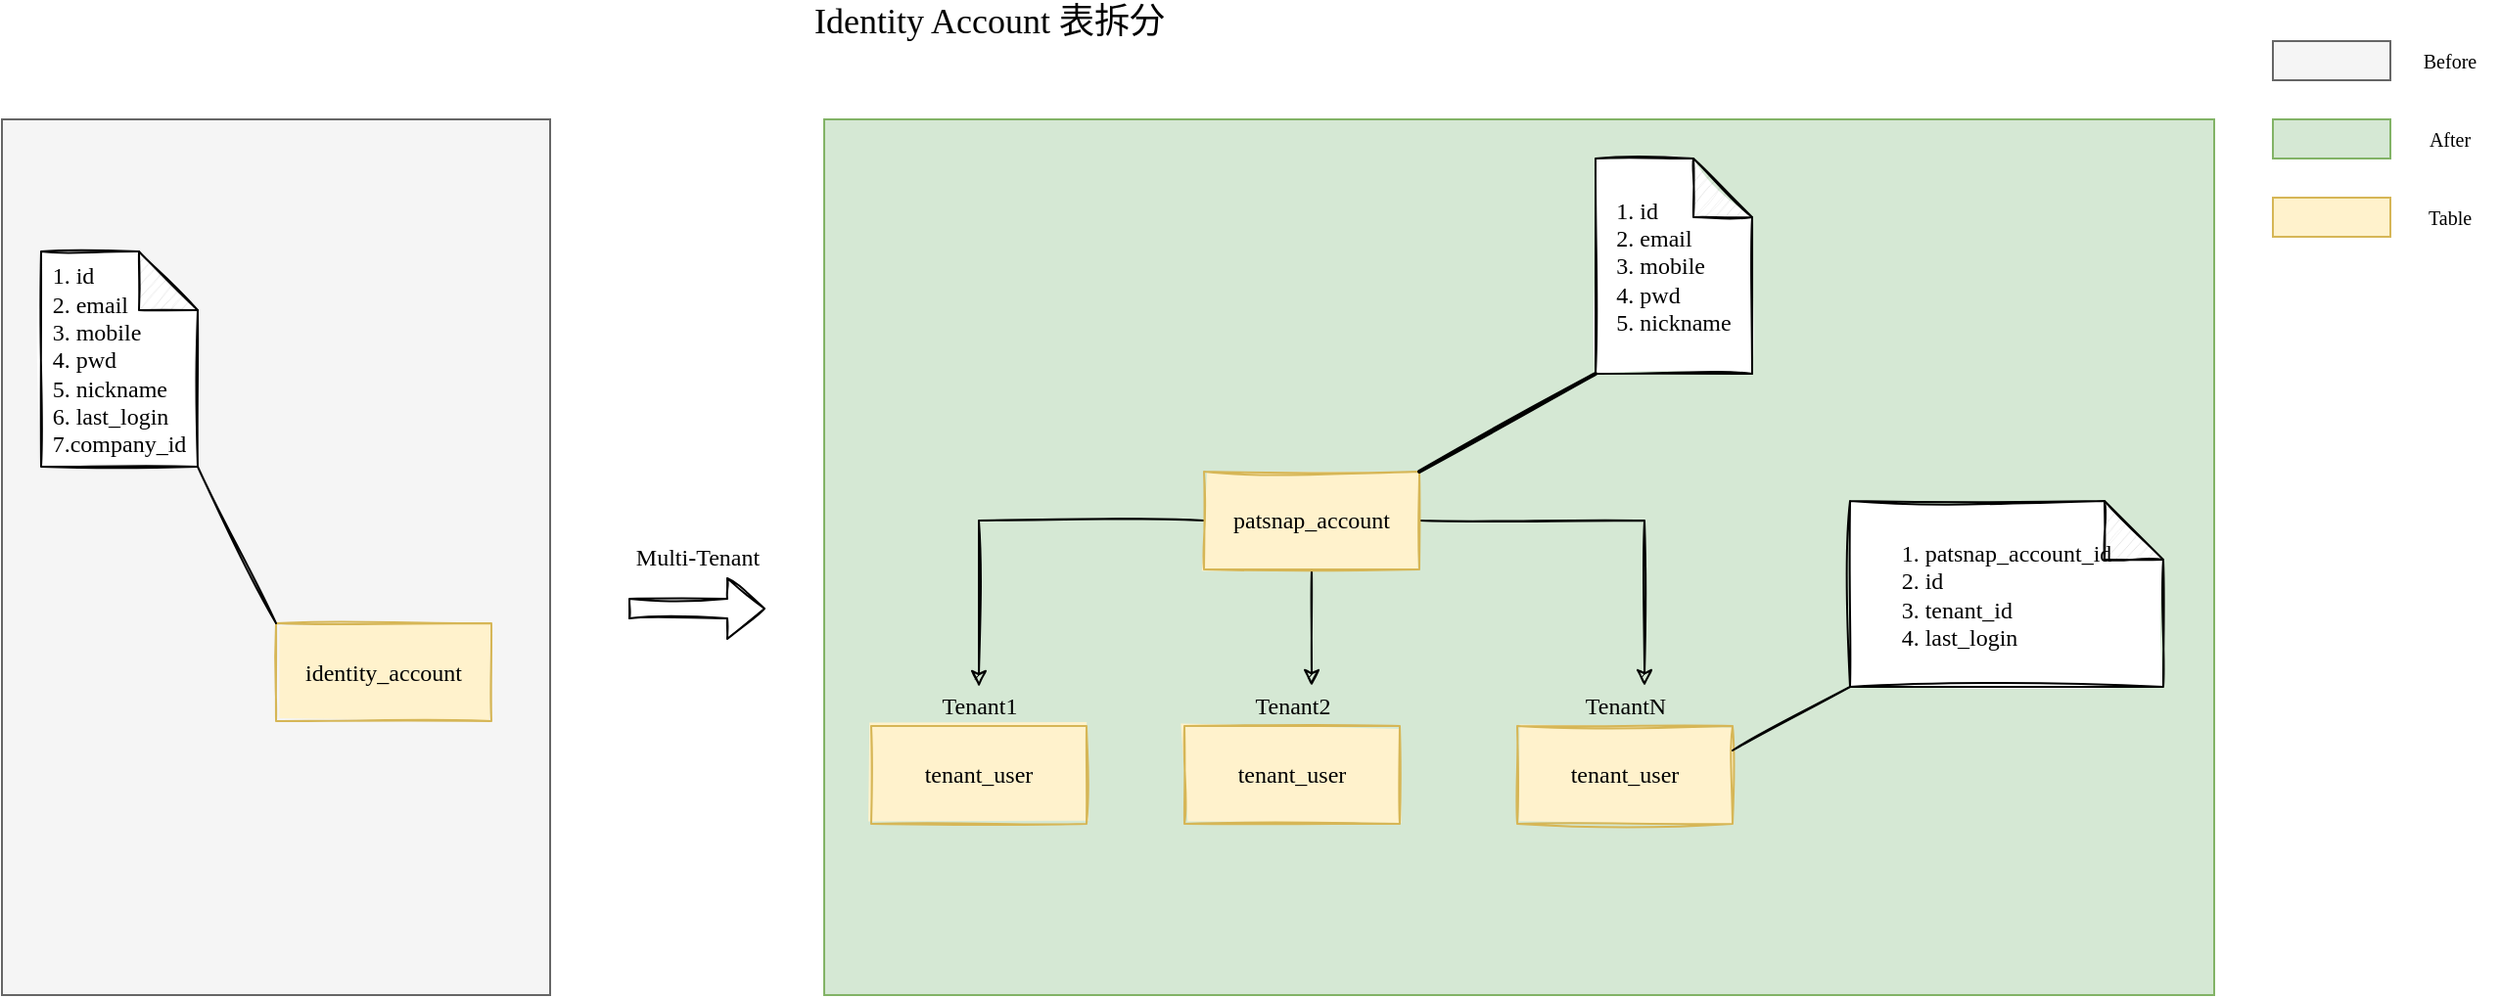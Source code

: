<mxfile version="19.0.3" type="github" pages="2">
  <diagram id="HS0wQoJ3kTfo8EUwEemg" name="Page-1">
    <mxGraphModel dx="1186" dy="623" grid="1" gridSize="10" guides="1" tooltips="1" connect="1" arrows="1" fold="1" page="1" pageScale="1" pageWidth="827" pageHeight="1169" math="0" shadow="0">
      <root>
        <mxCell id="0" />
        <mxCell id="1" parent="0" />
        <mxCell id="h4840edSX-A7vX6KZRWL-10" value="" style="rounded=0;whiteSpace=wrap;html=1;fillColor=#d5e8d4;strokeColor=#82b366;" vertex="1" parent="1">
          <mxGeometry x="780" y="180" width="710" height="447.5" as="geometry" />
        </mxCell>
        <mxCell id="h4840edSX-A7vX6KZRWL-8" value="" style="rounded=0;whiteSpace=wrap;html=1;fillColor=#f5f5f5;strokeColor=#666666;fontColor=#333333;" vertex="1" parent="1">
          <mxGeometry x="360" y="180" width="280" height="447.5" as="geometry" />
        </mxCell>
        <mxCell id="FQJNMX1grYCMUF250okw-8" style="edgeStyle=orthogonalEdgeStyle;rounded=0;orthogonalLoop=1;jettySize=auto;html=1;fontFamily=Comic Sans MS;sketch=1;" parent="1" source="FQJNMX1grYCMUF250okw-1" target="FQJNMX1grYCMUF250okw-3" edge="1">
          <mxGeometry relative="1" as="geometry" />
        </mxCell>
        <mxCell id="FQJNMX1grYCMUF250okw-9" style="edgeStyle=orthogonalEdgeStyle;rounded=0;orthogonalLoop=1;jettySize=auto;html=1;entryX=0.667;entryY=-0.025;entryDx=0;entryDy=0;entryPerimeter=0;fontFamily=Comic Sans MS;sketch=1;" parent="1" source="FQJNMX1grYCMUF250okw-1" target="FQJNMX1grYCMUF250okw-5" edge="1">
          <mxGeometry relative="1" as="geometry" />
        </mxCell>
        <mxCell id="FQJNMX1grYCMUF250okw-10" style="edgeStyle=orthogonalEdgeStyle;rounded=0;orthogonalLoop=1;jettySize=auto;html=1;entryX=0.667;entryY=-0.025;entryDx=0;entryDy=0;entryPerimeter=0;fontFamily=Comic Sans MS;sketch=1;" parent="1" source="FQJNMX1grYCMUF250okw-1" target="FQJNMX1grYCMUF250okw-7" edge="1">
          <mxGeometry relative="1" as="geometry" />
        </mxCell>
        <mxCell id="FQJNMX1grYCMUF250okw-1" value="&lt;span style=&quot;font-family: &amp;quot;Comic Sans MS&amp;quot;;&quot;&gt;patsnap_account&lt;/span&gt;" style="whiteSpace=wrap;html=1;sketch=1;fillColor=#fff2cc;strokeColor=#d6b656;fillStyle=solid;" parent="1" vertex="1">
          <mxGeometry x="974" y="360" width="110" height="50" as="geometry" />
        </mxCell>
        <mxCell id="FQJNMX1grYCMUF250okw-2" value="&lt;span style=&quot;font-family: &amp;quot;Comic Sans MS&amp;quot;;&quot;&gt;tenant_user&lt;/span&gt;" style="whiteSpace=wrap;html=1;sketch=1;fillColor=#fff2cc;strokeColor=#d6b656;fillStyle=solid;" parent="1" vertex="1">
          <mxGeometry x="804" y="490" width="110" height="50" as="geometry" />
        </mxCell>
        <mxCell id="FQJNMX1grYCMUF250okw-3" value="Tenant1" style="text;html=1;align=center;verticalAlign=middle;resizable=0;points=[];autosize=1;strokeColor=none;fillColor=none;fontFamily=Comic Sans MS;" parent="1" vertex="1">
          <mxGeometry x="829" y="470" width="60" height="20" as="geometry" />
        </mxCell>
        <mxCell id="FQJNMX1grYCMUF250okw-4" value="&lt;span style=&quot;font-family: &amp;quot;Comic Sans MS&amp;quot;;&quot;&gt;tenant_user&lt;/span&gt;" style="whiteSpace=wrap;html=1;sketch=1;fillColor=#fff2cc;strokeColor=#d6b656;fillStyle=solid;" parent="1" vertex="1">
          <mxGeometry x="964" y="490" width="110" height="50" as="geometry" />
        </mxCell>
        <mxCell id="FQJNMX1grYCMUF250okw-5" value="Tenant2" style="text;html=1;align=center;verticalAlign=middle;resizable=0;points=[];autosize=1;strokeColor=none;fillColor=none;fontFamily=Comic Sans MS;" parent="1" vertex="1">
          <mxGeometry x="989" y="470" width="60" height="20" as="geometry" />
        </mxCell>
        <mxCell id="FQJNMX1grYCMUF250okw-6" value="&lt;span style=&quot;font-family: &amp;quot;Comic Sans MS&amp;quot;;&quot;&gt;tenant_user&lt;/span&gt;" style="whiteSpace=wrap;html=1;sketch=1;fillColor=#fff2cc;strokeColor=#d6b656;fillStyle=solid;" parent="1" vertex="1">
          <mxGeometry x="1134" y="490" width="110" height="50" as="geometry" />
        </mxCell>
        <mxCell id="FQJNMX1grYCMUF250okw-7" value="TenantN" style="text;html=1;align=center;verticalAlign=middle;resizable=0;points=[];autosize=1;strokeColor=none;fillColor=none;fontFamily=Comic Sans MS;" parent="1" vertex="1">
          <mxGeometry x="1159" y="470" width="60" height="20" as="geometry" />
        </mxCell>
        <mxCell id="FQJNMX1grYCMUF250okw-11" value="&lt;div style=&quot;text-align: left;&quot;&gt;&lt;span style=&quot;background-color: initial;&quot;&gt;1. id&lt;/span&gt;&lt;/div&gt;&lt;div style=&quot;text-align: left;&quot;&gt;&lt;span style=&quot;background-color: initial;&quot;&gt;2. email&lt;/span&gt;&lt;/div&gt;&lt;div style=&quot;text-align: left;&quot;&gt;&lt;span style=&quot;background-color: initial;&quot;&gt;3. mobile&lt;/span&gt;&lt;/div&gt;&lt;div style=&quot;text-align: left;&quot;&gt;&lt;span style=&quot;background-color: initial;&quot;&gt;4. pwd&lt;/span&gt;&lt;/div&gt;&lt;div style=&quot;text-align: left;&quot;&gt;&lt;span style=&quot;background-color: initial;&quot;&gt;5. nickname&lt;/span&gt;&lt;/div&gt;" style="shape=note;whiteSpace=wrap;html=1;backgroundOutline=1;darkOpacity=0.05;sketch=1;fontFamily=Comic Sans MS;" parent="1" vertex="1">
          <mxGeometry x="1174" y="200" width="80" height="110" as="geometry" />
        </mxCell>
        <mxCell id="FQJNMX1grYCMUF250okw-12" value="&lt;div style=&quot;text-align: left;&quot;&gt;&lt;span style=&quot;background-color: initial;&quot;&gt;1.&amp;nbsp;&lt;/span&gt;&lt;span style=&quot;background-color: initial;&quot;&gt;patsnap_account_id&lt;/span&gt;&lt;/div&gt;&lt;div style=&quot;text-align: left;&quot;&gt;&lt;span style=&quot;background-color: initial;&quot;&gt;2. id&lt;/span&gt;&lt;/div&gt;&lt;div style=&quot;text-align: left;&quot;&gt;&lt;span style=&quot;background-color: initial;&quot;&gt;3. tenant_id&lt;/span&gt;&lt;/div&gt;&lt;div style=&quot;text-align: left;&quot;&gt;&lt;span style=&quot;background-color: initial;&quot;&gt;4. last_login&lt;/span&gt;&lt;/div&gt;" style="shape=note;whiteSpace=wrap;html=1;backgroundOutline=1;darkOpacity=0.05;sketch=1;fontFamily=Comic Sans MS;" parent="1" vertex="1">
          <mxGeometry x="1304" y="375" width="160" height="95" as="geometry" />
        </mxCell>
        <mxCell id="FQJNMX1grYCMUF250okw-14" value="" style="endArrow=none;html=1;strokeWidth=2;rounded=0;fontFamily=Comic Sans MS;entryX=1;entryY=0;entryDx=0;entryDy=0;exitX=0;exitY=1;exitDx=0;exitDy=0;exitPerimeter=0;sketch=1;" parent="1" source="FQJNMX1grYCMUF250okw-11" target="FQJNMX1grYCMUF250okw-1" edge="1">
          <mxGeometry width="50" height="50" relative="1" as="geometry">
            <mxPoint x="1034" y="500" as="sourcePoint" />
            <mxPoint x="1084" y="450" as="targetPoint" />
          </mxGeometry>
        </mxCell>
        <mxCell id="FQJNMX1grYCMUF250okw-15" value="" style="endArrow=none;html=1;rounded=0;fontFamily=Comic Sans MS;entryX=0;entryY=1;entryDx=0;entryDy=0;entryPerimeter=0;exitX=1;exitY=0.25;exitDx=0;exitDy=0;sketch=1;" parent="1" source="FQJNMX1grYCMUF250okw-6" target="FQJNMX1grYCMUF250okw-12" edge="1">
          <mxGeometry width="50" height="50" relative="1" as="geometry">
            <mxPoint x="774" y="530" as="sourcePoint" />
            <mxPoint x="1084" y="450" as="targetPoint" />
          </mxGeometry>
        </mxCell>
        <mxCell id="h4840edSX-A7vX6KZRWL-3" value="&lt;span style=&quot;font-family: &amp;quot;Comic Sans MS&amp;quot;;&quot;&gt;identity_account&lt;/span&gt;" style="whiteSpace=wrap;html=1;sketch=1;fillColor=#fff2cc;strokeColor=#d6b656;fillStyle=solid;" vertex="1" parent="1">
          <mxGeometry x="500" y="437.5" width="110" height="50" as="geometry" />
        </mxCell>
        <mxCell id="h4840edSX-A7vX6KZRWL-4" value="&lt;div style=&quot;text-align: left;&quot;&gt;&lt;span style=&quot;background-color: initial;&quot;&gt;1. id&lt;/span&gt;&lt;/div&gt;&lt;div style=&quot;text-align: left;&quot;&gt;&lt;span style=&quot;background-color: initial;&quot;&gt;2. email&lt;/span&gt;&lt;/div&gt;&lt;div style=&quot;text-align: left;&quot;&gt;&lt;span style=&quot;background-color: initial;&quot;&gt;3. mobile&lt;/span&gt;&lt;/div&gt;&lt;div style=&quot;text-align: left;&quot;&gt;&lt;span style=&quot;background-color: initial;&quot;&gt;4. pwd&lt;/span&gt;&lt;/div&gt;&lt;div style=&quot;text-align: left;&quot;&gt;&lt;span style=&quot;background-color: initial;&quot;&gt;5. nickname&lt;/span&gt;&lt;/div&gt;&lt;div style=&quot;text-align: left;&quot;&gt;&lt;span style=&quot;background-color: initial;&quot;&gt;6. last_login&lt;/span&gt;&lt;/div&gt;&lt;div style=&quot;text-align: left;&quot;&gt;&lt;span style=&quot;background-color: initial;&quot;&gt;7.company_id&lt;/span&gt;&lt;/div&gt;" style="shape=note;whiteSpace=wrap;html=1;backgroundOutline=1;darkOpacity=0.05;sketch=1;fontFamily=Comic Sans MS;" vertex="1" parent="1">
          <mxGeometry x="380" y="247.5" width="80" height="110" as="geometry" />
        </mxCell>
        <mxCell id="h4840edSX-A7vX6KZRWL-5" value="" style="endArrow=none;html=1;rounded=0;fontFamily=Comic Sans MS;entryX=1;entryY=1;entryDx=0;entryDy=0;entryPerimeter=0;exitX=0;exitY=0;exitDx=0;exitDy=0;sketch=1;" edge="1" parent="1" source="h4840edSX-A7vX6KZRWL-3" target="h4840edSX-A7vX6KZRWL-4">
          <mxGeometry width="50" height="50" relative="1" as="geometry">
            <mxPoint x="560" y="427.5" as="sourcePoint" />
            <mxPoint x="620" y="395" as="targetPoint" />
          </mxGeometry>
        </mxCell>
        <mxCell id="h4840edSX-A7vX6KZRWL-6" value="" style="shape=flexArrow;endArrow=classic;html=1;rounded=0;sketch=1;" edge="1" parent="1">
          <mxGeometry width="50" height="50" relative="1" as="geometry">
            <mxPoint x="680" y="430" as="sourcePoint" />
            <mxPoint x="750" y="430" as="targetPoint" />
          </mxGeometry>
        </mxCell>
        <mxCell id="h4840edSX-A7vX6KZRWL-12" value="&lt;font face=&quot;Comic Sans MS&quot;&gt;Multi-Tenant&lt;/font&gt;" style="text;html=1;align=center;verticalAlign=middle;resizable=0;points=[];autosize=1;strokeColor=none;fillColor=none;" vertex="1" parent="1">
          <mxGeometry x="670" y="393.75" width="90" height="20" as="geometry" />
        </mxCell>
        <mxCell id="bHPeZ8qPezho1J0pAmP7-1" value="&lt;font style=&quot;font-size: 18px;&quot;&gt;Identity Account 表拆分&lt;/font&gt;" style="text;html=1;align=center;verticalAlign=middle;resizable=0;points=[];autosize=1;strokeColor=none;fillColor=none;fontFamily=Comic Sans MS;" vertex="1" parent="1">
          <mxGeometry x="754" y="120" width="220" height="20" as="geometry" />
        </mxCell>
        <mxCell id="NgmRl63EidL6zqDe2egT-1" value="" style="rounded=0;whiteSpace=wrap;html=1;fontFamily=Comic Sans MS;fontSize=10;fillColor=#d5e8d4;strokeColor=#82b366;" vertex="1" parent="1">
          <mxGeometry x="1520" y="180" width="60" height="20" as="geometry" />
        </mxCell>
        <mxCell id="NgmRl63EidL6zqDe2egT-2" value="" style="rounded=0;whiteSpace=wrap;html=1;fontFamily=Comic Sans MS;fontSize=10;fillColor=#f5f5f5;strokeColor=#666666;fontColor=#333333;" vertex="1" parent="1">
          <mxGeometry x="1520" y="140" width="60" height="20" as="geometry" />
        </mxCell>
        <mxCell id="NgmRl63EidL6zqDe2egT-3" value="" style="rounded=0;whiteSpace=wrap;html=1;fontFamily=Comic Sans MS;fontSize=10;fillColor=#fff2cc;strokeColor=#d6b656;" vertex="1" parent="1">
          <mxGeometry x="1520" y="220" width="60" height="20" as="geometry" />
        </mxCell>
        <mxCell id="NgmRl63EidL6zqDe2egT-4" value="Before" style="text;html=1;align=center;verticalAlign=middle;resizable=0;points=[];autosize=1;strokeColor=none;fillColor=none;fontSize=10;fontFamily=Comic Sans MS;" vertex="1" parent="1">
          <mxGeometry x="1585" y="140" width="50" height="20" as="geometry" />
        </mxCell>
        <mxCell id="NgmRl63EidL6zqDe2egT-6" value="After" style="text;html=1;align=center;verticalAlign=middle;resizable=0;points=[];autosize=1;strokeColor=none;fillColor=none;fontSize=10;fontFamily=Comic Sans MS;" vertex="1" parent="1">
          <mxGeometry x="1585" y="180" width="50" height="20" as="geometry" />
        </mxCell>
        <mxCell id="NgmRl63EidL6zqDe2egT-7" value="Table" style="text;html=1;align=center;verticalAlign=middle;resizable=0;points=[];autosize=1;strokeColor=none;fillColor=none;fontSize=10;fontFamily=Comic Sans MS;" vertex="1" parent="1">
          <mxGeometry x="1585" y="220" width="50" height="20" as="geometry" />
        </mxCell>
      </root>
    </mxGraphModel>
  </diagram>
  <diagram id="jLfUoySHAl5AV9KpCd5u" name="Page-2">
    <mxGraphModel dx="920" dy="623" grid="1" gridSize="10" guides="1" tooltips="1" connect="1" arrows="1" fold="1" page="1" pageScale="1" pageWidth="827" pageHeight="1169" math="0" shadow="0">
      <root>
        <mxCell id="0" />
        <mxCell id="1" parent="0" />
        <mxCell id="Ctjfz6E3C_8CAc5TIEOn-2" value="" style="rounded=0;whiteSpace=wrap;html=1;fillStyle=solid;fontFamily=Comic Sans MS;fontSize=10;fillColor=default;" vertex="1" parent="1">
          <mxGeometry x="777.5" y="151" width="612.5" height="930" as="geometry" />
        </mxCell>
        <mxCell id="Ctjfz6E3C_8CAc5TIEOn-1" value="" style="rounded=0;whiteSpace=wrap;html=1;fillStyle=solid;fontFamily=Comic Sans MS;fontSize=10;fillColor=default;" vertex="1" parent="1">
          <mxGeometry x="10" y="320" width="640" height="580" as="geometry" />
        </mxCell>
        <mxCell id="3neiedSfOhpBUjfjLAKO-6" value="&lt;span style=&quot;font-family: &amp;quot;Comic Sans MS&amp;quot;;&quot;&gt;patsnap_account&lt;/span&gt;" style="whiteSpace=wrap;html=1;sketch=1;fillColor=#f8cecc;strokeColor=#b85450;fillStyle=solid;" vertex="1" parent="1">
          <mxGeometry x="989" y="350" width="110" height="50" as="geometry" />
        </mxCell>
        <mxCell id="3neiedSfOhpBUjfjLAKO-7" value="&lt;span style=&quot;font-family: &amp;quot;Comic Sans MS&amp;quot;;&quot;&gt;tenant_user&lt;/span&gt;" style="whiteSpace=wrap;html=1;sketch=1;fillColor=#dae8fc;strokeColor=#6c8ebf;fillStyle=solid;" vertex="1" parent="1">
          <mxGeometry x="1020" y="830" width="110" height="50" as="geometry" />
        </mxCell>
        <mxCell id="3neiedSfOhpBUjfjLAKO-15" value="" style="endArrow=none;dashed=1;html=1;dashPattern=1 3;strokeWidth=2;rounded=0;fontFamily=Comic Sans MS;entryX=1;entryY=0;entryDx=0;entryDy=0;exitX=0;exitY=0.5;exitDx=0;exitDy=0;sketch=1;" edge="1" parent="1" source="0g1072mod6FUskHtr54z-43" target="3neiedSfOhpBUjfjLAKO-6">
          <mxGeometry width="50" height="50" relative="1" as="geometry">
            <mxPoint x="1174" y="310" as="sourcePoint" />
            <mxPoint x="1084" y="450" as="targetPoint" />
          </mxGeometry>
        </mxCell>
        <mxCell id="3neiedSfOhpBUjfjLAKO-16" value="" style="endArrow=none;dashed=1;html=1;rounded=0;fontFamily=Comic Sans MS;entryX=0;entryY=0.5;entryDx=0;entryDy=0;exitX=0.75;exitY=0;exitDx=0;exitDy=0;sketch=1;" edge="1" parent="1" source="3neiedSfOhpBUjfjLAKO-7" target="0g1072mod6FUskHtr54z-52">
          <mxGeometry width="50" height="50" relative="1" as="geometry">
            <mxPoint x="1159" y="860" as="sourcePoint" />
            <mxPoint x="1219" y="827.5" as="targetPoint" />
          </mxGeometry>
        </mxCell>
        <mxCell id="3neiedSfOhpBUjfjLAKO-17" value="&lt;span style=&quot;font-family: &amp;quot;Comic Sans MS&amp;quot;;&quot;&gt;identity_account&lt;/span&gt;" style="whiteSpace=wrap;html=1;sketch=1;fillColor=#fff2cc;strokeColor=#d6b656;fillStyle=solid;" vertex="1" parent="1">
          <mxGeometry x="270" y="536" width="110" height="50" as="geometry" />
        </mxCell>
        <mxCell id="3neiedSfOhpBUjfjLAKO-19" value="" style="endArrow=none;dashed=1;html=1;rounded=0;fontFamily=Comic Sans MS;entryX=1;entryY=0.5;entryDx=0;entryDy=0;exitX=0;exitY=0;exitDx=0;exitDy=0;sketch=1;" edge="1" parent="1" source="3neiedSfOhpBUjfjLAKO-17" target="0g1072mod6FUskHtr54z-19">
          <mxGeometry width="50" height="50" relative="1" as="geometry">
            <mxPoint x="409" y="526" as="sourcePoint" />
            <mxPoint x="309" y="456" as="targetPoint" />
          </mxGeometry>
        </mxCell>
        <mxCell id="3neiedSfOhpBUjfjLAKO-20" value="" style="shape=flexArrow;endArrow=classic;html=1;rounded=0;sketch=1;" edge="1" parent="1">
          <mxGeometry width="50" height="50" relative="1" as="geometry">
            <mxPoint x="690" y="602.25" as="sourcePoint" />
            <mxPoint x="760" y="602.25" as="targetPoint" />
          </mxGeometry>
        </mxCell>
        <mxCell id="3neiedSfOhpBUjfjLAKO-21" value="&lt;font face=&quot;Comic Sans MS&quot;&gt;Multi-Tenant&lt;/font&gt;" style="text;html=1;align=center;verticalAlign=middle;resizable=0;points=[];autosize=1;strokeColor=none;fillColor=none;" vertex="1" parent="1">
          <mxGeometry x="680" y="566" width="90" height="20" as="geometry" />
        </mxCell>
        <mxCell id="3neiedSfOhpBUjfjLAKO-22" value="&lt;font style=&quot;font-size: 18px;&quot;&gt;User 关联表拆分&lt;/font&gt;" style="text;html=1;align=center;verticalAlign=middle;resizable=0;points=[];autosize=1;strokeColor=none;fillColor=none;fontFamily=Comic Sans MS;" vertex="1" parent="1">
          <mxGeometry x="620" y="120" width="150" height="20" as="geometry" />
        </mxCell>
        <mxCell id="0g1072mod6FUskHtr54z-7" value="&lt;font face=&quot;Comic Sans MS&quot;&gt;bop_account_last_login&lt;/font&gt;" style="whiteSpace=wrap;html=1;sketch=1;fillColor=#fff2cc;strokeColor=#d6b656;fillStyle=solid;" vertex="1" parent="1">
          <mxGeometry x="50" y="646" width="140" height="50" as="geometry" />
        </mxCell>
        <mxCell id="0g1072mod6FUskHtr54z-8" value="&lt;span style=&quot;font-family: &amp;quot;Comic Sans MS&amp;quot;;&quot;&gt;identity_account_privilege&lt;/span&gt;" style="whiteSpace=wrap;html=1;sketch=1;fillColor=#fff2cc;strokeColor=#d6b656;fillStyle=solid;" vertex="1" parent="1">
          <mxGeometry x="311.5" y="350" width="155" height="50" as="geometry" />
        </mxCell>
        <mxCell id="0g1072mod6FUskHtr54z-9" value="&lt;span style=&quot;font-family: &amp;quot;Comic Sans MS&amp;quot;;&quot;&gt;identity_account_profile&lt;/span&gt;" style="whiteSpace=wrap;html=1;sketch=1;fillColor=#fff2cc;strokeColor=#d6b656;fillStyle=solid;" vertex="1" parent="1">
          <mxGeometry x="370" y="416" width="155" height="50" as="geometry" />
        </mxCell>
        <mxCell id="0g1072mod6FUskHtr54z-10" value="&lt;span style=&quot;font-family: &amp;quot;Comic Sans MS&amp;quot;;&quot;&gt;identity_account_wechat&lt;/span&gt;" style="whiteSpace=wrap;html=1;sketch=1;fillColor=#fff2cc;strokeColor=#d6b656;fillStyle=solid;" vertex="1" parent="1">
          <mxGeometry x="450" y="476" width="155" height="50" as="geometry" />
        </mxCell>
        <mxCell id="0g1072mod6FUskHtr54z-11" value="&lt;span style=&quot;font-family: &amp;quot;Comic Sans MS&amp;quot;;&quot;&gt;bop_user_information&lt;/span&gt;" style="whiteSpace=wrap;html=1;sketch=1;fillColor=#fff2cc;strokeColor=#d6b656;fillStyle=solid;" vertex="1" parent="1">
          <mxGeometry x="430" y="626" width="155" height="50" as="geometry" />
        </mxCell>
        <mxCell id="0g1072mod6FUskHtr54z-12" value="&lt;span style=&quot;font-family: &amp;quot;Comic Sans MS&amp;quot;;&quot;&gt;bop_user_password&lt;/span&gt;" style="whiteSpace=wrap;html=1;sketch=1;fillColor=#fff2cc;strokeColor=#d6b656;fillStyle=solid;" vertex="1" parent="1">
          <mxGeometry x="410" y="696" width="155" height="50" as="geometry" />
        </mxCell>
        <mxCell id="0g1072mod6FUskHtr54z-13" value="&lt;span style=&quot;font-family: &amp;quot;Comic Sans MS&amp;quot;;&quot;&gt;bop_user_policy&lt;/span&gt;" style="whiteSpace=wrap;html=1;sketch=1;fillColor=#fff2cc;strokeColor=#d6b656;fillStyle=solid;" vertex="1" parent="1">
          <mxGeometry x="340" y="766" width="155" height="50" as="geometry" />
        </mxCell>
        <mxCell id="0g1072mod6FUskHtr54z-14" value="&lt;span style=&quot;font-family: &amp;quot;Comic Sans MS&amp;quot;;&quot;&gt;bop_user_product_register&lt;/span&gt;" style="whiteSpace=wrap;html=1;sketch=1;fillColor=#fff2cc;strokeColor=#d6b656;fillStyle=solid;" vertex="1" parent="1">
          <mxGeometry x="237.5" y="826" width="155" height="50" as="geometry" />
        </mxCell>
        <mxCell id="0g1072mod6FUskHtr54z-15" value="&lt;span style=&quot;font-family: &amp;quot;Comic Sans MS&amp;quot;;&quot;&gt;bop_user_settings&lt;/span&gt;" style="whiteSpace=wrap;html=1;sketch=1;fillColor=#fff2cc;strokeColor=#d6b656;fillStyle=solid;" vertex="1" parent="1">
          <mxGeometry x="100" y="766" width="155" height="50" as="geometry" />
        </mxCell>
        <mxCell id="0g1072mod6FUskHtr54z-16" value="&lt;span style=&quot;font-family: &amp;quot;Comic Sans MS&amp;quot;;&quot;&gt;bop_working_case_item&lt;/span&gt;" style="whiteSpace=wrap;html=1;sketch=1;fillColor=#fff2cc;strokeColor=#d6b656;fillStyle=solid;" vertex="1" parent="1">
          <mxGeometry x="70" y="701" width="155" height="50" as="geometry" />
        </mxCell>
        <mxCell id="0g1072mod6FUskHtr54z-17" value="&lt;span style=&quot;font-family: &amp;quot;Comic Sans MS&amp;quot;;&quot;&gt;identity_account_binding&lt;/span&gt;" style="whiteSpace=wrap;html=1;sketch=1;fillColor=#fff2cc;strokeColor=#d6b656;fillStyle=solid;" vertex="1" parent="1">
          <mxGeometry x="130" y="350" width="155" height="50" as="geometry" />
        </mxCell>
        <mxCell id="0g1072mod6FUskHtr54z-18" value="&lt;font face=&quot;Comic Sans MS&quot;&gt;identity_account_company&lt;/font&gt;" style="whiteSpace=wrap;html=1;sketch=1;fillColor=#fff2cc;strokeColor=#d6b656;fillStyle=solid;" vertex="1" parent="1">
          <mxGeometry x="110" y="416" width="160" height="50" as="geometry" />
        </mxCell>
        <mxCell id="0g1072mod6FUskHtr54z-19" value="&lt;font face=&quot;Comic Sans MS&quot;&gt;identity_account_dingtalk&lt;/font&gt;" style="whiteSpace=wrap;html=1;sketch=1;fillColor=#fff2cc;strokeColor=#d6b656;fillStyle=solid;" vertex="1" parent="1">
          <mxGeometry x="30" y="476" width="160" height="50" as="geometry" />
        </mxCell>
        <mxCell id="0g1072mod6FUskHtr54z-20" value="&lt;font face=&quot;Comic Sans MS&quot;&gt;identity_account_role&lt;/font&gt;" style="whiteSpace=wrap;html=1;sketch=1;fillColor=#fff2cc;strokeColor=#d6b656;fillStyle=solid;" vertex="1" parent="1">
          <mxGeometry x="20" y="536" width="160" height="50" as="geometry" />
        </mxCell>
        <mxCell id="0g1072mod6FUskHtr54z-21" value="&lt;font face=&quot;Comic Sans MS&quot;&gt;identity_account_package&lt;/font&gt;" style="whiteSpace=wrap;html=1;sketch=1;fillColor=#fff2cc;strokeColor=#d6b656;fillStyle=solid;" vertex="1" parent="1">
          <mxGeometry x="30" y="591" width="160" height="50" as="geometry" />
        </mxCell>
        <mxCell id="0g1072mod6FUskHtr54z-22" value="&lt;font face=&quot;Comic Sans MS&quot;&gt;identity_session_kicked_log&lt;/font&gt;" style="whiteSpace=wrap;html=1;sketch=1;fillColor=#fff2cc;strokeColor=#d6b656;fillStyle=solid;" vertex="1" parent="1">
          <mxGeometry x="440" y="544.75" width="160" height="50" as="geometry" />
        </mxCell>
        <mxCell id="0g1072mod6FUskHtr54z-23" value="" style="endArrow=none;dashed=1;html=1;rounded=0;fontFamily=Comic Sans MS;entryX=1;entryY=1;entryDx=0;entryDy=0;exitX=0.25;exitY=0;exitDx=0;exitDy=0;sketch=1;" edge="1" parent="1" source="3neiedSfOhpBUjfjLAKO-17" target="0g1072mod6FUskHtr54z-18">
          <mxGeometry width="50" height="50" relative="1" as="geometry">
            <mxPoint x="280" y="546" as="sourcePoint" />
            <mxPoint x="200" y="536" as="targetPoint" />
          </mxGeometry>
        </mxCell>
        <mxCell id="0g1072mod6FUskHtr54z-24" value="" style="endArrow=none;dashed=1;html=1;rounded=0;fontFamily=Comic Sans MS;entryX=1;entryY=1;entryDx=0;entryDy=0;exitX=0.4;exitY=-0.06;exitDx=0;exitDy=0;sketch=1;exitPerimeter=0;" edge="1" parent="1" source="3neiedSfOhpBUjfjLAKO-17" target="0g1072mod6FUskHtr54z-17">
          <mxGeometry width="50" height="50" relative="1" as="geometry">
            <mxPoint x="307.5" y="546" as="sourcePoint" />
            <mxPoint x="280" y="476" as="targetPoint" />
          </mxGeometry>
        </mxCell>
        <mxCell id="0g1072mod6FUskHtr54z-25" value="" style="endArrow=none;dashed=1;html=1;rounded=0;fontFamily=Comic Sans MS;entryX=0.106;entryY=1;entryDx=0;entryDy=0;sketch=1;entryPerimeter=0;" edge="1" parent="1" target="0g1072mod6FUskHtr54z-8">
          <mxGeometry width="50" height="50" relative="1" as="geometry">
            <mxPoint x="324" y="536" as="sourcePoint" />
            <mxPoint x="295" y="410" as="targetPoint" />
          </mxGeometry>
        </mxCell>
        <mxCell id="0g1072mod6FUskHtr54z-26" value="" style="endArrow=none;dashed=1;html=1;rounded=0;fontFamily=Comic Sans MS;entryX=0;entryY=1;entryDx=0;entryDy=0;sketch=1;exitX=0.691;exitY=0;exitDx=0;exitDy=0;exitPerimeter=0;" edge="1" parent="1" source="3neiedSfOhpBUjfjLAKO-17" target="0g1072mod6FUskHtr54z-9">
          <mxGeometry width="50" height="50" relative="1" as="geometry">
            <mxPoint x="334" y="546" as="sourcePoint" />
            <mxPoint x="321.5" y="410" as="targetPoint" />
          </mxGeometry>
        </mxCell>
        <mxCell id="0g1072mod6FUskHtr54z-27" value="" style="endArrow=none;dashed=1;html=1;rounded=0;fontFamily=Comic Sans MS;entryX=0;entryY=0.5;entryDx=0;entryDy=0;sketch=1;" edge="1" parent="1" target="0g1072mod6FUskHtr54z-10">
          <mxGeometry width="50" height="50" relative="1" as="geometry">
            <mxPoint x="380" y="536" as="sourcePoint" />
            <mxPoint x="331.5" y="420" as="targetPoint" />
          </mxGeometry>
        </mxCell>
        <mxCell id="0g1072mod6FUskHtr54z-28" value="" style="endArrow=none;dashed=1;html=1;rounded=0;fontFamily=Comic Sans MS;entryX=0;entryY=0.5;entryDx=0;entryDy=0;sketch=1;exitX=1;exitY=0.25;exitDx=0;exitDy=0;" edge="1" parent="1" source="3neiedSfOhpBUjfjLAKO-17" target="0g1072mod6FUskHtr54z-22">
          <mxGeometry width="50" height="50" relative="1" as="geometry">
            <mxPoint x="380" y="545" as="sourcePoint" />
            <mxPoint x="460" y="536" as="targetPoint" />
          </mxGeometry>
        </mxCell>
        <mxCell id="0g1072mod6FUskHtr54z-29" value="" style="endArrow=none;dashed=1;html=1;rounded=0;fontFamily=Comic Sans MS;entryX=0;entryY=0;entryDx=0;entryDy=0;sketch=1;exitX=1;exitY=0.5;exitDx=0;exitDy=0;" edge="1" parent="1" source="3neiedSfOhpBUjfjLAKO-17" target="0g1072mod6FUskHtr54z-11">
          <mxGeometry width="50" height="50" relative="1" as="geometry">
            <mxPoint x="372.5" y="556" as="sourcePoint" />
            <mxPoint x="470" y="546" as="targetPoint" />
          </mxGeometry>
        </mxCell>
        <mxCell id="0g1072mod6FUskHtr54z-30" value="" style="endArrow=none;dashed=1;html=1;rounded=0;fontFamily=Comic Sans MS;entryX=0;entryY=0;entryDx=0;entryDy=0;sketch=1;exitX=1;exitY=1;exitDx=0;exitDy=0;" edge="1" parent="1" source="3neiedSfOhpBUjfjLAKO-17" target="0g1072mod6FUskHtr54z-12">
          <mxGeometry width="50" height="50" relative="1" as="geometry">
            <mxPoint x="382.5" y="566" as="sourcePoint" />
            <mxPoint x="480" y="556" as="targetPoint" />
          </mxGeometry>
        </mxCell>
        <mxCell id="0g1072mod6FUskHtr54z-31" value="" style="endArrow=none;dashed=1;html=1;rounded=0;fontFamily=Comic Sans MS;entryX=0.25;entryY=0;entryDx=0;entryDy=0;sketch=1;exitX=0.75;exitY=1;exitDx=0;exitDy=0;" edge="1" parent="1" source="3neiedSfOhpBUjfjLAKO-17" target="0g1072mod6FUskHtr54z-13">
          <mxGeometry width="50" height="50" relative="1" as="geometry">
            <mxPoint x="390" y="596" as="sourcePoint" />
            <mxPoint x="420" y="706" as="targetPoint" />
          </mxGeometry>
        </mxCell>
        <mxCell id="0g1072mod6FUskHtr54z-32" value="" style="endArrow=none;dashed=1;html=1;rounded=0;fontFamily=Comic Sans MS;entryX=0.5;entryY=0;entryDx=0;entryDy=0;sketch=1;exitX=0.5;exitY=1;exitDx=0;exitDy=0;" edge="1" parent="1" source="3neiedSfOhpBUjfjLAKO-17" target="0g1072mod6FUskHtr54z-14">
          <mxGeometry width="50" height="50" relative="1" as="geometry">
            <mxPoint x="362.5" y="596" as="sourcePoint" />
            <mxPoint x="388.75" y="776" as="targetPoint" />
          </mxGeometry>
        </mxCell>
        <mxCell id="0g1072mod6FUskHtr54z-33" value="" style="endArrow=none;dashed=1;html=1;rounded=0;fontFamily=Comic Sans MS;entryX=1;entryY=0;entryDx=0;entryDy=0;sketch=1;exitX=0.25;exitY=1;exitDx=0;exitDy=0;" edge="1" parent="1" source="3neiedSfOhpBUjfjLAKO-17" target="0g1072mod6FUskHtr54z-15">
          <mxGeometry width="50" height="50" relative="1" as="geometry">
            <mxPoint x="335" y="596" as="sourcePoint" />
            <mxPoint x="325" y="836" as="targetPoint" />
          </mxGeometry>
        </mxCell>
        <mxCell id="0g1072mod6FUskHtr54z-34" value="" style="endArrow=none;dashed=1;html=1;rounded=0;fontFamily=Comic Sans MS;entryX=1;entryY=0;entryDx=0;entryDy=0;sketch=1;exitX=0;exitY=1;exitDx=0;exitDy=0;" edge="1" parent="1" source="3neiedSfOhpBUjfjLAKO-17" target="0g1072mod6FUskHtr54z-16">
          <mxGeometry width="50" height="50" relative="1" as="geometry">
            <mxPoint x="307.5" y="596" as="sourcePoint" />
            <mxPoint x="265" y="776" as="targetPoint" />
          </mxGeometry>
        </mxCell>
        <mxCell id="0g1072mod6FUskHtr54z-35" value="" style="endArrow=none;dashed=1;html=1;rounded=0;fontFamily=Comic Sans MS;entryX=1;entryY=0;entryDx=0;entryDy=0;sketch=1;exitX=-0.009;exitY=0.64;exitDx=0;exitDy=0;exitPerimeter=0;" edge="1" parent="1" source="3neiedSfOhpBUjfjLAKO-17" target="0g1072mod6FUskHtr54z-7">
          <mxGeometry width="50" height="50" relative="1" as="geometry">
            <mxPoint x="280" y="596" as="sourcePoint" />
            <mxPoint x="235" y="711" as="targetPoint" />
          </mxGeometry>
        </mxCell>
        <mxCell id="0g1072mod6FUskHtr54z-36" value="" style="endArrow=none;dashed=1;html=1;rounded=0;fontFamily=Comic Sans MS;entryX=1;entryY=0;entryDx=0;entryDy=0;sketch=1;exitX=0;exitY=0.5;exitDx=0;exitDy=0;" edge="1" parent="1" source="3neiedSfOhpBUjfjLAKO-17" target="0g1072mod6FUskHtr54z-21">
          <mxGeometry width="50" height="50" relative="1" as="geometry">
            <mxPoint x="279.01" y="578" as="sourcePoint" />
            <mxPoint x="200" y="656" as="targetPoint" />
          </mxGeometry>
        </mxCell>
        <mxCell id="0g1072mod6FUskHtr54z-37" value="" style="endArrow=none;dashed=1;html=1;rounded=0;fontFamily=Comic Sans MS;entryX=1;entryY=0.5;entryDx=0;entryDy=0;sketch=1;exitX=0;exitY=0.25;exitDx=0;exitDy=0;" edge="1" parent="1" source="3neiedSfOhpBUjfjLAKO-17" target="0g1072mod6FUskHtr54z-20">
          <mxGeometry width="50" height="50" relative="1" as="geometry">
            <mxPoint x="280" y="571" as="sourcePoint" />
            <mxPoint x="200" y="601" as="targetPoint" />
          </mxGeometry>
        </mxCell>
        <mxCell id="0g1072mod6FUskHtr54z-38" value="&lt;span style=&quot;font-family: &amp;quot;Comic Sans MS&amp;quot;;&quot;&gt;identity_account_binding&lt;/span&gt;" style="whiteSpace=wrap;html=1;sketch=1;fillColor=#e1d5e7;strokeColor=#9673a6;fillStyle=solid;" vertex="1" parent="1">
          <mxGeometry x="811.5" y="234" width="155" height="50" as="geometry" />
        </mxCell>
        <mxCell id="0g1072mod6FUskHtr54z-39" value="&lt;span style=&quot;font-family: &amp;quot;Comic Sans MS&amp;quot;;&quot;&gt;identity_account_binding&lt;/span&gt;" style="whiteSpace=wrap;html=1;sketch=1;fillColor=#e1d5e7;strokeColor=#9673a6;fillStyle=solid;" vertex="1" parent="1">
          <mxGeometry x="800" y="830" width="155" height="50" as="geometry" />
        </mxCell>
        <mxCell id="0g1072mod6FUskHtr54z-40" value="&lt;span style=&quot;font-family: &amp;quot;Comic Sans MS&amp;quot;;&quot;&gt;identity_account_privilege&lt;/span&gt;" style="whiteSpace=wrap;html=1;sketch=1;fillColor=#dae8fc;strokeColor=#6c8ebf;fillStyle=solid;" vertex="1" parent="1">
          <mxGeometry x="997.5" y="641" width="155" height="50" as="geometry" />
        </mxCell>
        <mxCell id="0g1072mod6FUskHtr54z-41" value="&lt;span style=&quot;font-family: &amp;quot;Comic Sans MS&amp;quot;;&quot;&gt;identity_account_profile&lt;/span&gt;" style="whiteSpace=wrap;html=1;sketch=1;fillColor=#f8cecc;strokeColor=#b85450;fillStyle=solid;" vertex="1" parent="1">
          <mxGeometry x="966.5" y="170" width="155" height="50" as="geometry" />
        </mxCell>
        <mxCell id="0g1072mod6FUskHtr54z-42" value="&lt;span style=&quot;font-family: &amp;quot;Comic Sans MS&amp;quot;;&quot;&gt;identity_account_wechat&lt;/span&gt;" style="whiteSpace=wrap;html=1;sketch=1;fillColor=#f8cecc;strokeColor=#b85450;fillStyle=solid;" vertex="1" parent="1">
          <mxGeometry x="1130" y="234" width="155" height="50" as="geometry" />
        </mxCell>
        <mxCell id="0g1072mod6FUskHtr54z-43" value="&lt;font face=&quot;Comic Sans MS&quot;&gt;identity_session_kicked_log&lt;/font&gt;" style="whiteSpace=wrap;html=1;sketch=1;fillColor=#f8cecc;strokeColor=#b85450;fillStyle=solid;" vertex="1" parent="1">
          <mxGeometry x="1175" y="300" width="160" height="50" as="geometry" />
        </mxCell>
        <mxCell id="0g1072mod6FUskHtr54z-44" value="&lt;span style=&quot;font-family: &amp;quot;Comic Sans MS&amp;quot;;&quot;&gt;bop_user_information&lt;/span&gt;" style="whiteSpace=wrap;html=1;sketch=1;fillColor=#f8cecc;strokeColor=#b85450;fillStyle=solid;" vertex="1" parent="1">
          <mxGeometry x="1163" y="378.75" width="155" height="50" as="geometry" />
        </mxCell>
        <mxCell id="0g1072mod6FUskHtr54z-45" value="&lt;span style=&quot;font-family: &amp;quot;Comic Sans MS&amp;quot;;&quot;&gt;bop_user_password&lt;/span&gt;" style="whiteSpace=wrap;html=1;sketch=1;fillColor=#f8cecc;strokeColor=#b85450;fillStyle=solid;" vertex="1" parent="1">
          <mxGeometry x="1140" y="460" width="155" height="50" as="geometry" />
        </mxCell>
        <mxCell id="0g1072mod6FUskHtr54z-46" value="&lt;span style=&quot;font-family: &amp;quot;Comic Sans MS&amp;quot;;&quot;&gt;bop_user_policy&lt;/span&gt;" style="whiteSpace=wrap;html=1;sketch=1;fillColor=#f8cecc;strokeColor=#b85450;fillStyle=solid;" vertex="1" parent="1">
          <mxGeometry x="975" y="530" width="155" height="50" as="geometry" />
        </mxCell>
        <mxCell id="0g1072mod6FUskHtr54z-47" value="&lt;span style=&quot;font-family: &amp;quot;Comic Sans MS&amp;quot;;&quot;&gt;bop_user_product_register&lt;/span&gt;" style="whiteSpace=wrap;html=1;sketch=1;fillColor=#f8cecc;strokeColor=#b85450;fillStyle=solid;" vertex="1" parent="1">
          <mxGeometry x="811.5" y="440" width="155" height="50" as="geometry" />
        </mxCell>
        <mxCell id="0g1072mod6FUskHtr54z-48" value="&lt;span style=&quot;font-family: &amp;quot;Comic Sans MS&amp;quot;;&quot;&gt;bop_user_settings&lt;/span&gt;" style="whiteSpace=wrap;html=1;sketch=1;fillColor=#dae8fc;strokeColor=#6c8ebf;fillStyle=solid;" vertex="1" parent="1">
          <mxGeometry x="811.5" y="720" width="155" height="50" as="geometry" />
        </mxCell>
        <mxCell id="0g1072mod6FUskHtr54z-49" value="&lt;span style=&quot;font-family: &amp;quot;Comic Sans MS&amp;quot;;&quot;&gt;bop_working_case_item&lt;/span&gt;" style="whiteSpace=wrap;html=1;sketch=1;fillColor=#dae8fc;strokeColor=#6c8ebf;fillStyle=solid;" vertex="1" parent="1">
          <mxGeometry x="1020" y="980" width="155" height="50" as="geometry" />
        </mxCell>
        <mxCell id="0g1072mod6FUskHtr54z-50" value="&lt;font face=&quot;Comic Sans MS&quot;&gt;bop_account_last_login&lt;/font&gt;" style="whiteSpace=wrap;html=1;sketch=1;fillColor=#e1d5e7;strokeColor=#9673a6;fillStyle=solid;" vertex="1" parent="1">
          <mxGeometry x="847.5" y="930" width="140" height="50" as="geometry" />
        </mxCell>
        <mxCell id="0g1072mod6FUskHtr54z-51" value="&lt;font face=&quot;Comic Sans MS&quot;&gt;bop_account_last_login&lt;/font&gt;" style="whiteSpace=wrap;html=1;sketch=1;fillColor=#e1d5e7;strokeColor=#9673a6;fillStyle=solid;" vertex="1" parent="1">
          <mxGeometry x="794" y="328.75" width="140" height="50" as="geometry" />
        </mxCell>
        <mxCell id="0g1072mod6FUskHtr54z-52" value="&lt;font face=&quot;Comic Sans MS&quot;&gt;identity_account_role&lt;/font&gt;" style="whiteSpace=wrap;html=1;sketch=1;fillColor=#dae8fc;strokeColor=#6c8ebf;fillStyle=solid;" vertex="1" parent="1">
          <mxGeometry x="1200" y="730" width="160" height="50" as="geometry" />
        </mxCell>
        <mxCell id="0g1072mod6FUskHtr54z-54" value="&lt;font face=&quot;Comic Sans MS&quot;&gt;identity_account_package&lt;/font&gt;" style="whiteSpace=wrap;html=1;sketch=1;fillColor=#dae8fc;strokeColor=#6c8ebf;fillStyle=solid;" vertex="1" parent="1">
          <mxGeometry x="1210" y="870" width="160" height="50" as="geometry" />
        </mxCell>
        <mxCell id="0g1072mod6FUskHtr54z-55" value="&lt;font face=&quot;Comic Sans MS&quot;&gt;identity_account_company&lt;/font&gt;" style="whiteSpace=wrap;html=1;sketch=1;fillColor=#f5f5f5;strokeColor=#666666;fontColor=#333333;fillStyle=solid;" vertex="1" parent="1">
          <mxGeometry x="950" y="1110" width="160" height="50" as="geometry" />
        </mxCell>
        <mxCell id="0g1072mod6FUskHtr54z-56" value="" style="endArrow=none;dashed=1;html=1;rounded=0;fontFamily=Comic Sans MS;exitX=1;exitY=0.75;exitDx=0;exitDy=0;sketch=1;entryX=0;entryY=0;entryDx=0;entryDy=0;" edge="1" parent="1" source="3neiedSfOhpBUjfjLAKO-7" target="0g1072mod6FUskHtr54z-54">
          <mxGeometry width="50" height="50" relative="1" as="geometry">
            <mxPoint x="1140" y="852.5" as="sourcePoint" />
            <mxPoint x="1230" y="838" as="targetPoint" />
          </mxGeometry>
        </mxCell>
        <mxCell id="0g1072mod6FUskHtr54z-57" value="" style="endArrow=none;dashed=1;html=1;rounded=0;fontFamily=Comic Sans MS;exitX=0.5;exitY=1;exitDx=0;exitDy=0;sketch=1;entryX=0.5;entryY=0;entryDx=0;entryDy=0;" edge="1" parent="1" source="3neiedSfOhpBUjfjLAKO-7" target="0g1072mod6FUskHtr54z-49">
          <mxGeometry width="50" height="50" relative="1" as="geometry">
            <mxPoint x="1140" y="865" as="sourcePoint" />
            <mxPoint x="1210" y="910" as="targetPoint" />
          </mxGeometry>
        </mxCell>
        <mxCell id="0g1072mod6FUskHtr54z-58" value="" style="endArrow=none;dashed=1;html=1;rounded=0;fontFamily=Comic Sans MS;exitX=0;exitY=1;exitDx=0;exitDy=0;sketch=1;entryX=1;entryY=0;entryDx=0;entryDy=0;" edge="1" parent="1" source="3neiedSfOhpBUjfjLAKO-7" target="0g1072mod6FUskHtr54z-50">
          <mxGeometry width="50" height="50" relative="1" as="geometry">
            <mxPoint x="1085" y="890" as="sourcePoint" />
            <mxPoint x="1107.5" y="990" as="targetPoint" />
          </mxGeometry>
        </mxCell>
        <mxCell id="0g1072mod6FUskHtr54z-59" value="" style="endArrow=none;dashed=1;html=1;rounded=0;fontFamily=Comic Sans MS;exitX=0.25;exitY=0;exitDx=0;exitDy=0;sketch=1;entryX=1;entryY=0.5;entryDx=0;entryDy=0;" edge="1" parent="1" source="3neiedSfOhpBUjfjLAKO-7" target="0g1072mod6FUskHtr54z-48">
          <mxGeometry width="50" height="50" relative="1" as="geometry">
            <mxPoint x="1030" y="890" as="sourcePoint" />
            <mxPoint x="997.5" y="940" as="targetPoint" />
          </mxGeometry>
        </mxCell>
        <mxCell id="0g1072mod6FUskHtr54z-60" value="" style="endArrow=none;dashed=1;html=1;rounded=0;fontFamily=Comic Sans MS;exitX=0;exitY=0.5;exitDx=0;exitDy=0;sketch=1;entryX=1;entryY=0.5;entryDx=0;entryDy=0;" edge="1" parent="1" source="3neiedSfOhpBUjfjLAKO-7" target="0g1072mod6FUskHtr54z-39">
          <mxGeometry width="50" height="50" relative="1" as="geometry">
            <mxPoint x="1030" y="865" as="sourcePoint" />
            <mxPoint x="977" y="820" as="targetPoint" />
          </mxGeometry>
        </mxCell>
        <mxCell id="0g1072mod6FUskHtr54z-61" value="" style="endArrow=none;dashed=1;html=1;rounded=0;fontFamily=Comic Sans MS;exitX=0.5;exitY=0;exitDx=0;exitDy=0;sketch=1;entryX=0.5;entryY=1;entryDx=0;entryDy=0;" edge="1" parent="1" source="3neiedSfOhpBUjfjLAKO-7" target="0g1072mod6FUskHtr54z-40">
          <mxGeometry width="50" height="50" relative="1" as="geometry">
            <mxPoint x="1057.5" y="840" as="sourcePoint" />
            <mxPoint x="997.5" y="777.5" as="targetPoint" />
          </mxGeometry>
        </mxCell>
        <mxCell id="0g1072mod6FUskHtr54z-63" value="" style="endArrow=none;dashed=1;html=1;dashPattern=1 3;strokeWidth=2;rounded=0;fontFamily=Comic Sans MS;entryX=0.75;entryY=0;entryDx=0;entryDy=0;exitX=0;exitY=0.75;exitDx=0;exitDy=0;sketch=1;" edge="1" parent="1" source="0g1072mod6FUskHtr54z-42" target="3neiedSfOhpBUjfjLAKO-6">
          <mxGeometry width="50" height="50" relative="1" as="geometry">
            <mxPoint x="1185" y="335" as="sourcePoint" />
            <mxPoint x="1109" y="360" as="targetPoint" />
          </mxGeometry>
        </mxCell>
        <mxCell id="0g1072mod6FUskHtr54z-64" value="" style="endArrow=none;dashed=1;html=1;dashPattern=1 3;strokeWidth=2;rounded=0;fontFamily=Comic Sans MS;entryX=0.5;entryY=0;entryDx=0;entryDy=0;sketch=1;exitX=0.5;exitY=1;exitDx=0;exitDy=0;" edge="1" parent="1" source="0g1072mod6FUskHtr54z-41" target="3neiedSfOhpBUjfjLAKO-6">
          <mxGeometry width="50" height="50" relative="1" as="geometry">
            <mxPoint x="1044" y="230" as="sourcePoint" />
            <mxPoint x="1081.5" y="360" as="targetPoint" />
          </mxGeometry>
        </mxCell>
        <mxCell id="0g1072mod6FUskHtr54z-65" value="" style="endArrow=none;dashed=1;html=1;dashPattern=1 3;strokeWidth=2;rounded=0;fontFamily=Comic Sans MS;entryX=0.25;entryY=0;entryDx=0;entryDy=0;exitX=1;exitY=0.75;exitDx=0;exitDy=0;sketch=1;" edge="1" parent="1" source="0g1072mod6FUskHtr54z-38" target="3neiedSfOhpBUjfjLAKO-6">
          <mxGeometry width="50" height="50" relative="1" as="geometry">
            <mxPoint x="1054" y="230" as="sourcePoint" />
            <mxPoint x="1054" y="360" as="targetPoint" />
          </mxGeometry>
        </mxCell>
        <mxCell id="0g1072mod6FUskHtr54z-66" value="" style="endArrow=none;dashed=1;html=1;dashPattern=1 3;strokeWidth=2;rounded=0;fontFamily=Comic Sans MS;exitX=1;exitY=0.5;exitDx=0;exitDy=0;sketch=1;entryX=0;entryY=0.25;entryDx=0;entryDy=0;" edge="1" parent="1" source="0g1072mod6FUskHtr54z-51" target="3neiedSfOhpBUjfjLAKO-6">
          <mxGeometry width="50" height="50" relative="1" as="geometry">
            <mxPoint x="1064" y="240" as="sourcePoint" />
            <mxPoint x="1070" y="370" as="targetPoint" />
          </mxGeometry>
        </mxCell>
        <mxCell id="0g1072mod6FUskHtr54z-68" value="" style="endArrow=none;dashed=1;html=1;dashPattern=1 3;strokeWidth=2;rounded=0;fontFamily=Comic Sans MS;exitX=1;exitY=0.5;exitDx=0;exitDy=0;sketch=1;entryX=0.25;entryY=1;entryDx=0;entryDy=0;" edge="1" parent="1" source="0g1072mod6FUskHtr54z-47" target="3neiedSfOhpBUjfjLAKO-6">
          <mxGeometry width="50" height="50" relative="1" as="geometry">
            <mxPoint x="944" y="363.75" as="sourcePoint" />
            <mxPoint x="999" y="385" as="targetPoint" />
          </mxGeometry>
        </mxCell>
        <mxCell id="0g1072mod6FUskHtr54z-69" value="" style="endArrow=none;dashed=1;html=1;dashPattern=1 3;strokeWidth=2;rounded=0;fontFamily=Comic Sans MS;exitX=0.5;exitY=0;exitDx=0;exitDy=0;sketch=1;entryX=0.5;entryY=1;entryDx=0;entryDy=0;" edge="1" parent="1" source="0g1072mod6FUskHtr54z-46" target="3neiedSfOhpBUjfjLAKO-6">
          <mxGeometry width="50" height="50" relative="1" as="geometry">
            <mxPoint x="954" y="373.75" as="sourcePoint" />
            <mxPoint x="1009" y="395" as="targetPoint" />
          </mxGeometry>
        </mxCell>
        <mxCell id="0g1072mod6FUskHtr54z-71" value="" style="endArrow=none;dashed=1;html=1;dashPattern=1 3;strokeWidth=2;rounded=0;fontFamily=Comic Sans MS;exitX=0;exitY=0.25;exitDx=0;exitDy=0;sketch=1;entryX=1;entryY=1;entryDx=0;entryDy=0;" edge="1" parent="1" source="0g1072mod6FUskHtr54z-45" target="3neiedSfOhpBUjfjLAKO-6">
          <mxGeometry width="50" height="50" relative="1" as="geometry">
            <mxPoint x="1062.5" y="540" as="sourcePoint" />
            <mxPoint x="1054" y="410" as="targetPoint" />
          </mxGeometry>
        </mxCell>
        <mxCell id="0g1072mod6FUskHtr54z-72" value="" style="endArrow=none;dashed=1;html=1;dashPattern=1 3;strokeWidth=2;rounded=0;fontFamily=Comic Sans MS;exitX=0;exitY=0.5;exitDx=0;exitDy=0;sketch=1;entryX=1;entryY=0.5;entryDx=0;entryDy=0;" edge="1" parent="1" source="0g1072mod6FUskHtr54z-44" target="3neiedSfOhpBUjfjLAKO-6">
          <mxGeometry width="50" height="50" relative="1" as="geometry">
            <mxPoint x="1150" y="482.5" as="sourcePoint" />
            <mxPoint x="1109" y="410" as="targetPoint" />
          </mxGeometry>
        </mxCell>
        <mxCell id="7KdhA769VSDEmrFlJWCD-1" value="" style="rounded=0;whiteSpace=wrap;html=1;fontFamily=Comic Sans MS;fontSize=10;fillColor=#f8cecc;strokeColor=#b85450;" vertex="1" parent="1">
          <mxGeometry x="1480" y="180" width="60" height="20" as="geometry" />
        </mxCell>
        <mxCell id="7KdhA769VSDEmrFlJWCD-2" value="" style="rounded=0;whiteSpace=wrap;html=1;fontFamily=Comic Sans MS;fontSize=10;fillColor=#fff2cc;strokeColor=#d6b656;" vertex="1" parent="1">
          <mxGeometry x="1480" y="140" width="60" height="20" as="geometry" />
        </mxCell>
        <mxCell id="7KdhA769VSDEmrFlJWCD-3" value="" style="rounded=0;whiteSpace=wrap;html=1;fontFamily=Comic Sans MS;fontSize=10;fillColor=#dae8fc;strokeColor=#6c8ebf;" vertex="1" parent="1">
          <mxGeometry x="1480" y="220" width="60" height="20" as="geometry" />
        </mxCell>
        <mxCell id="7KdhA769VSDEmrFlJWCD-4" value="identity_account" style="text;html=1;align=center;verticalAlign=middle;resizable=0;points=[];autosize=1;strokeColor=none;fillColor=none;fontSize=10;fontFamily=Comic Sans MS;" vertex="1" parent="1">
          <mxGeometry x="1540" y="140" width="110" height="20" as="geometry" />
        </mxCell>
        <mxCell id="7KdhA769VSDEmrFlJWCD-5" value="patsnap_user" style="text;html=1;align=center;verticalAlign=middle;resizable=0;points=[];autosize=1;strokeColor=none;fillColor=none;fontSize=10;fontFamily=Comic Sans MS;" vertex="1" parent="1">
          <mxGeometry x="1540" y="180" width="90" height="20" as="geometry" />
        </mxCell>
        <mxCell id="7KdhA769VSDEmrFlJWCD-6" value="tenant_user" style="text;html=1;align=center;verticalAlign=middle;resizable=0;points=[];autosize=1;strokeColor=none;fillColor=none;fontSize=10;fontFamily=Comic Sans MS;" vertex="1" parent="1">
          <mxGeometry x="1540" y="220" width="80" height="20" as="geometry" />
        </mxCell>
        <mxCell id="7KdhA769VSDEmrFlJWCD-8" value="" style="rounded=0;whiteSpace=wrap;html=1;fontFamily=Comic Sans MS;fontSize=10;fillColor=#e1d5e7;strokeColor=#9673a6;" vertex="1" parent="1">
          <mxGeometry x="1480" y="260" width="60" height="20" as="geometry" />
        </mxCell>
        <mxCell id="7KdhA769VSDEmrFlJWCD-9" value="Both patsnap/&lt;br&gt;tenant user" style="text;html=1;align=center;verticalAlign=middle;resizable=0;points=[];autosize=1;strokeColor=none;fillColor=none;fontSize=10;fontFamily=Comic Sans MS;" vertex="1" parent="1">
          <mxGeometry x="1540" y="253" width="90" height="30" as="geometry" />
        </mxCell>
        <mxCell id="7KdhA769VSDEmrFlJWCD-10" value="" style="rounded=0;whiteSpace=wrap;html=1;fontFamily=Comic Sans MS;fontSize=10;fillColor=#f5f5f5;strokeColor=#666666;fontColor=#333333;" vertex="1" parent="1">
          <mxGeometry x="1480" y="300" width="60" height="20" as="geometry" />
        </mxCell>
        <mxCell id="7KdhA769VSDEmrFlJWCD-11" value="Deplicated" style="text;html=1;align=center;verticalAlign=middle;resizable=0;points=[];autosize=1;strokeColor=none;fillColor=none;fontSize=10;fontFamily=Comic Sans MS;" vertex="1" parent="1">
          <mxGeometry x="1540" y="300" width="80" height="20" as="geometry" />
        </mxCell>
        <mxCell id="wfmXj7oIJR1I0XCcM0zr-1" value="&lt;font face=&quot;Comic Sans MS&quot;&gt;identity_account_dingtalk&lt;/font&gt;" style="whiteSpace=wrap;html=1;sketch=1;fillColor=#f5f5f5;strokeColor=#666666;fillStyle=solid;fontColor=#333333;" vertex="1" parent="1">
          <mxGeometry x="770" y="1110" width="160" height="50" as="geometry" />
        </mxCell>
      </root>
    </mxGraphModel>
  </diagram>
</mxfile>
